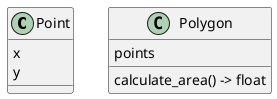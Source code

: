 @startuml classes_ConvexPolygonArea
set namespaceSeparator none
class "Point" as point.Point {
  x
  y
}
class "Polygon" as polygon.Polygon {
  points
  calculate_area() -> float
}
@enduml
